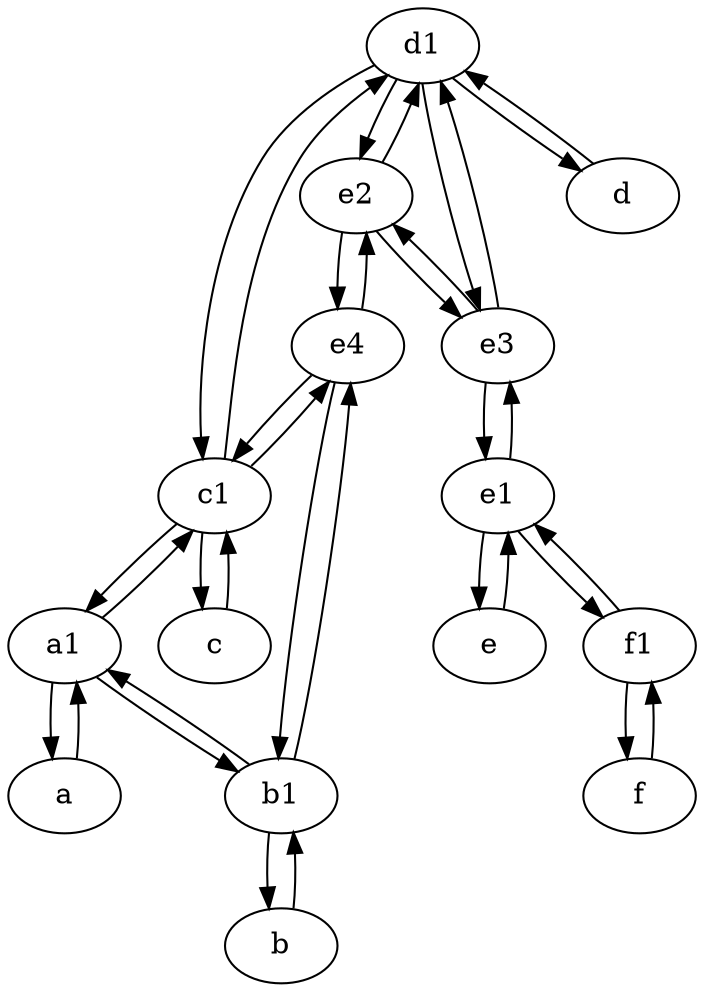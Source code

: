 digraph  {
	d1 [pos="25,30!"];
	e4;
	e2;
	b1 [pos="45,20!"];
	a [pos="40,10!"];
	c1 [pos="30,15!"];
	a1 [pos="40,15!"];
	f1;
	d [pos="20,30!"];
	e3;
	b [pos="50,20!"];
	c [pos="20,10!"];
	e [pos="30,50!"];
	f [pos="15,45!"];
	e1 [pos="25,45!"];
	e4 -> c1;
	e3 -> e1;
	c1 -> c;
	f -> f1;
	e1 -> e;
	e4 -> b1;
	a1 -> a;
	e3 -> d1;
	a1 -> b1;
	e2 -> e3;
	c1 -> a1;
	e2 -> e4;
	b1 -> b;
	d1 -> e3;
	e2 -> d1;
	e1 -> f1;
	f1 -> e1;
	c1 -> e4;
	d1 -> c1;
	b1 -> a1;
	e4 -> e2;
	f1 -> f;
	c1 -> d1;
	b -> b1;
	c -> c1;
	e -> e1;
	d -> d1;
	d1 -> d;
	a1 -> c1;
	d1 -> e2;
	a -> a1;
	e3 -> e2;
	e1 -> e3;
	b1 -> e4;

	}